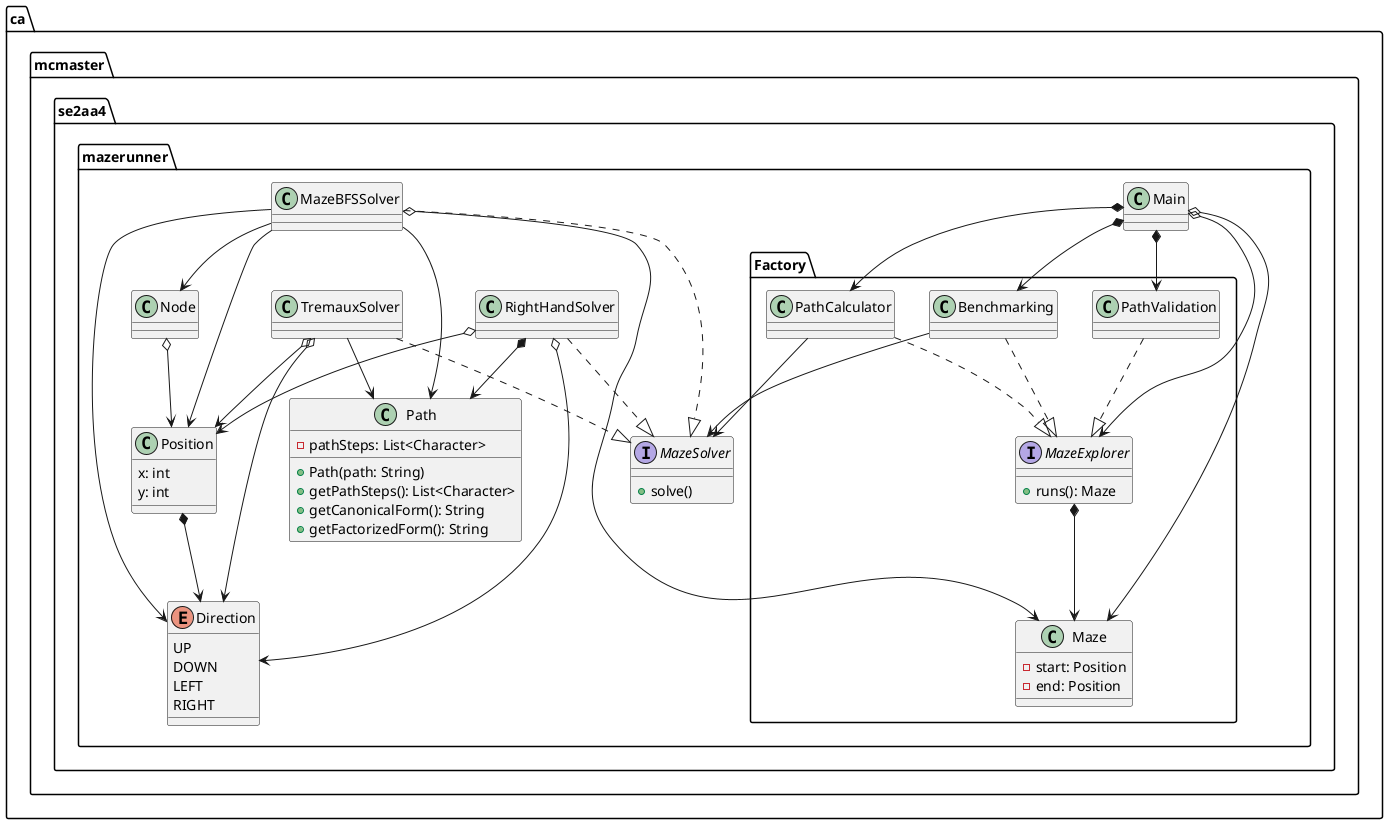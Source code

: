 @startuml ClassDiagram
package "ca.mcmaster.se2aa4.mazerunner" {
    enum Direction {
        UP
        DOWN
        LEFT
        RIGHT
        
    }

    
    class Node {
        
    }

    class Position {
        x: int
        y: int
        
    }

    class Path {
        -pathSteps: List<Character>
        +Path(path: String)
        +getPathSteps(): List<Character>
        +getCanonicalForm(): String
        +getFactorizedForm(): String
    }
    class MazeBFSSolver{

    } 
    class Main{

    }
    interface MazeSolver{
        +solve()
    }
    class RightHandSolver{

    }
    class TremauxSolver{

    }
    package "ca.mcmaster.se2aa4.mazerunner.Factory" {
        interface MazeExplorer {
            +runs(): Maze
        }

        class Benchmarking {
        
        }   

        class PathCalculator {
        
        }
        class PathValidation{

        }
        class Maze {
        
        -start: Position
        -end: Position
        
        }

    }
}



Benchmarking ..|> MazeExplorer
PathCalculator ..|> MazeExplorer
PathValidation ..|> MazeExplorer

PathCalculator --> MazeSolver

TremauxSolver --> Path


Benchmarking --> MazeSolver

MazeBFSSolver ..|> MazeSolver
RightHandSolver ..|> MazeSolver
TremauxSolver ..|> MazeSolver

MazeExplorer *--> Maze

Main o--> Maze
Main o--> MazeExplorer
Main *--> Benchmarking
Main *--> PathCalculator
Main *--> PathValidation


MazeBFSSolver o--> Maze
MazeBFSSolver --> Node
MazeBFSSolver --> Path
MazeBFSSolver --> Direction
MazeBFSSolver --> Position

Node o--> Position

Position *--> Direction

RightHandSolver *--> Path
RightHandSolver o--> Direction
RightHandSolver o--> Position

TremauxSolver o--> Direction
TremauxSolver o--> Position


@enduml